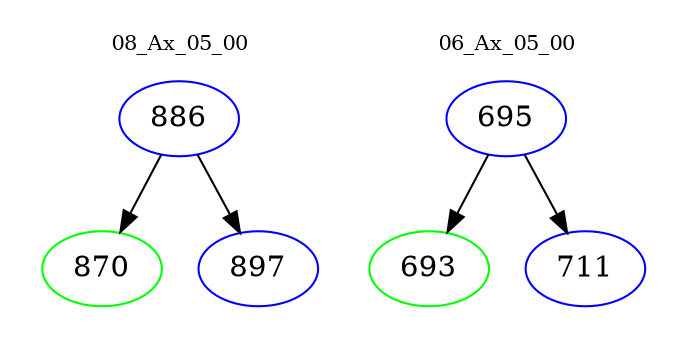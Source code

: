 digraph{
subgraph cluster_0 {
color = white
label = "08_Ax_05_00";
fontsize=10;
T0_886 [label="886", color="blue"]
T0_886 -> T0_870 [color="black"]
T0_870 [label="870", color="green"]
T0_886 -> T0_897 [color="black"]
T0_897 [label="897", color="blue"]
}
subgraph cluster_1 {
color = white
label = "06_Ax_05_00";
fontsize=10;
T1_695 [label="695", color="blue"]
T1_695 -> T1_693 [color="black"]
T1_693 [label="693", color="green"]
T1_695 -> T1_711 [color="black"]
T1_711 [label="711", color="blue"]
}
}
